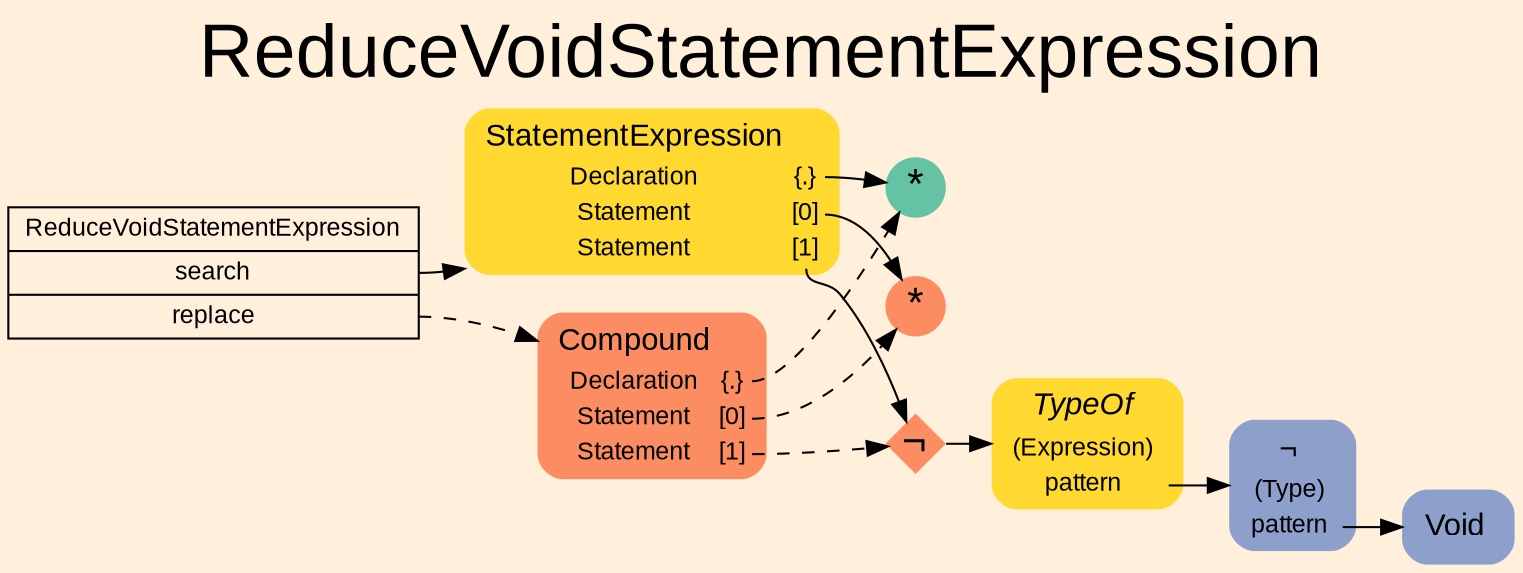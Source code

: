 digraph "ReduceVoidStatementExpression" {
label = "ReduceVoidStatementExpression"
labelloc = t
fontsize = "36"
graph [
    rankdir = "LR"
    ranksep = 0.3
    bgcolor = antiquewhite1
    color = black
    fontcolor = black
    fontname = "Arial"
];
node [
    fontname = "Arial"
];
edge [
    fontname = "Arial"
];

// -------------------- transformation figure --------------------
// -------- block CR#P46-0 ----------
"CR#P46-0" [
    shape = "record"
    fillcolor = antiquewhite1
    label = "<fixed> ReduceVoidStatementExpression | <port0> search | <port1> replace"
    style = "filled"
    fontsize = "12"
    color = black
    fontcolor = black
];

"CR#P46-0":port0 -> "#B-2-815" [
    color = black
    fontcolor = black
];

"CR#P46-0":port1 -> "#B-2-822" [
    style="dashed"
    color = black
    fontcolor = black
];

// -------- block #B-2-815 ----------
"#B-2-815" [
    shape = "plaintext"
    fillcolor = "/set28/6"
    label = <<TABLE BORDER="0" CELLBORDER="0" CELLSPACING="0">
     <TR><TD><FONT POINT-SIZE="15.0">StatementExpression</FONT></TD><TD></TD></TR>
     <TR><TD>Declaration</TD><TD PORT="port0">{.}</TD></TR>
     <TR><TD>Statement</TD><TD PORT="port1">[0]</TD></TR>
     <TR><TD>Statement</TD><TD PORT="port2">[1]</TD></TR>
    </TABLE>>
    style = "rounded,filled"
    fontsize = "12"
];

"#B-2-815":port0 -> "#B-2-816" [
    color = black
    fontcolor = black
];

"#B-2-815":port1 -> "#B-2-817" [
    color = black
    fontcolor = black
];

"#B-2-815":port2 -> "#B-2-818" [
    color = black
    fontcolor = black
];

// -------- block #B-2-816 ----------
"#B-2-816" [
    shape = "circle"
    fillcolor = "/set28/1"
    label = <*>
    style = "filled"
    fontsize = "20"
    penwidth = 0.0
    fixedsize = true
    width = 0.4
    height = 0.4
];

// -------- block #B-2-817 ----------
"#B-2-817" [
    shape = "circle"
    fillcolor = "/set28/2"
    label = <*>
    style = "filled"
    fontsize = "20"
    penwidth = 0.0
    fixedsize = true
    width = 0.4
    height = 0.4
];

// -------- block #B-2-818 ----------
"#B-2-818" [
    shape = "diamond"
    fillcolor = "/set28/2"
    label = <¬>
    style = "filled"
    fontsize = "20"
    penwidth = 0.0
    fixedsize = true
    width = 0.4
    height = 0.4
];

"#B-2-818" -> "#B-2-819" [
    color = black
    fontcolor = black
];

// -------- block #B-2-819 ----------
"#B-2-819" [
    shape = "plaintext"
    fillcolor = "/set28/6"
    label = <<TABLE BORDER="0" CELLBORDER="0" CELLSPACING="0">
     <TR><TD><FONT POINT-SIZE="15.0"><I>TypeOf</I></FONT></TD><TD></TD></TR>
     <TR><TD>(Expression)</TD><TD PORT="port0"></TD></TR>
     <TR><TD>pattern</TD><TD PORT="port1"></TD></TR>
    </TABLE>>
    style = "rounded,filled"
    fontsize = "12"
];

"#B-2-819":port1 -> "#B-2-820" [
    color = black
    fontcolor = black
];

// -------- block #B-2-820 ----------
"#B-2-820" [
    shape = "plaintext"
    fillcolor = "/set28/3"
    label = <<TABLE BORDER="0" CELLBORDER="0" CELLSPACING="0">
     <TR><TD><FONT POINT-SIZE="15.0">¬</FONT></TD><TD></TD></TR>
     <TR><TD>(Type)</TD><TD PORT="port0"></TD></TR>
     <TR><TD>pattern</TD><TD PORT="port1"></TD></TR>
    </TABLE>>
    style = "rounded,filled"
    fontsize = "12"
];

"#B-2-820":port1 -> "#B-2-821" [
    color = black
    fontcolor = black
];

// -------- block #B-2-821 ----------
"#B-2-821" [
    shape = "plaintext"
    fillcolor = "/set28/3"
    label = <<TABLE BORDER="0" CELLBORDER="0" CELLSPACING="0">
     <TR><TD><FONT POINT-SIZE="15.0">Void</FONT></TD><TD></TD></TR>
    </TABLE>>
    style = "rounded,filled"
    fontsize = "12"
];

// -------- block #B-2-822 ----------
"#B-2-822" [
    shape = "plaintext"
    fillcolor = "/set28/2"
    label = <<TABLE BORDER="0" CELLBORDER="0" CELLSPACING="0">
     <TR><TD><FONT POINT-SIZE="15.0">Compound</FONT></TD><TD></TD></TR>
     <TR><TD>Declaration</TD><TD PORT="port0">{.}</TD></TR>
     <TR><TD>Statement</TD><TD PORT="port1">[0]</TD></TR>
     <TR><TD>Statement</TD><TD PORT="port2">[1]</TD></TR>
    </TABLE>>
    style = "rounded,filled"
    fontsize = "12"
];

"#B-2-822":port0 -> "#B-2-816" [
    style="dashed"
    color = black
    fontcolor = black
];

"#B-2-822":port1 -> "#B-2-817" [
    style="dashed"
    color = black
    fontcolor = black
];

"#B-2-822":port2 -> "#B-2-818" [
    style="dashed"
    color = black
    fontcolor = black
];


}
